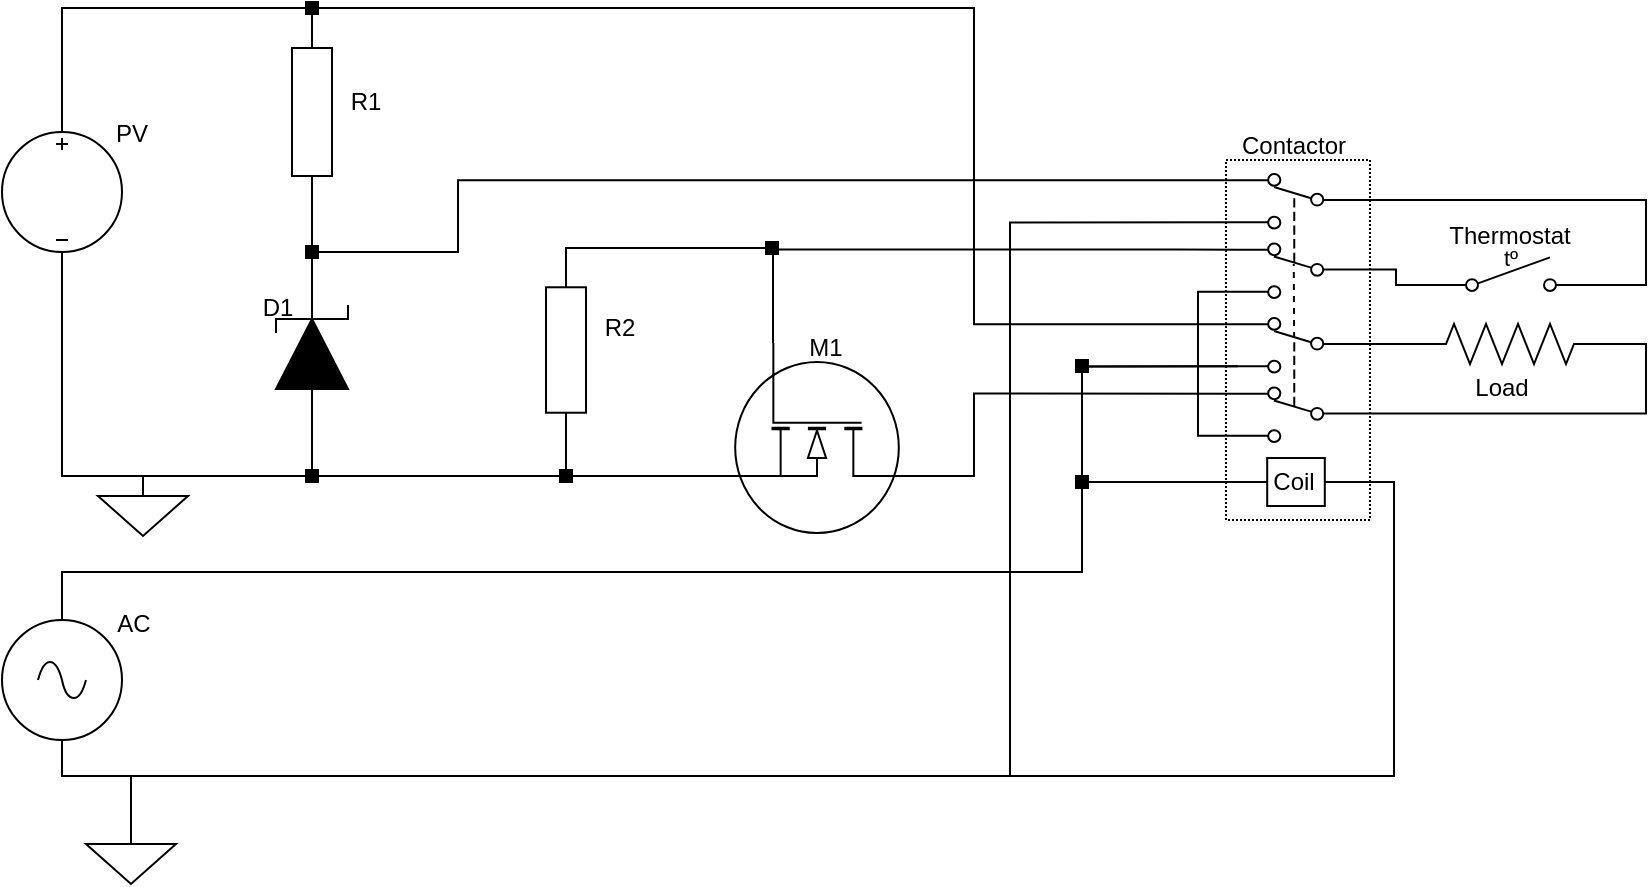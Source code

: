 <mxfile version="20.3.7" type="github">
  <diagram name="Page-1" id="7e0a89b8-554c-2b80-1dc8-d5c74ca68de4">
    <mxGraphModel dx="1422" dy="766" grid="1" gridSize="6" guides="1" tooltips="1" connect="1" arrows="1" fold="1" page="1" pageScale="1" pageWidth="1100" pageHeight="850" background="none" math="0" shadow="0">
      <root>
        <mxCell id="0" />
        <mxCell id="1" parent="0" />
        <mxCell id="B-WgJyLfi245DJp-j256-12" value="" style="rounded=0;whiteSpace=wrap;html=1;dashed=1;dashPattern=1 1;" parent="1" vertex="1">
          <mxGeometry x="708" y="172" width="72" height="180" as="geometry" />
        </mxCell>
        <mxCell id="gZlIewE0345WR6L54zIT-32" style="edgeStyle=orthogonalEdgeStyle;rounded=0;orthogonalLoop=1;jettySize=auto;html=1;exitX=0.5;exitY=1;exitDx=0;exitDy=0;exitPerimeter=0;entryX=0.5;entryY=0;entryDx=0;entryDy=0;entryPerimeter=0;endArrow=none;endFill=0;" parent="1" source="y7XGhdpT8KzlNRmjM2dh-26" target="y7XGhdpT8KzlNRmjM2dh-66" edge="1">
          <mxGeometry relative="1" as="geometry">
            <Array as="points">
              <mxPoint x="126" y="480" />
              <mxPoint x="161" y="480" />
            </Array>
          </mxGeometry>
        </mxCell>
        <mxCell id="gZlIewE0345WR6L54zIT-33" style="edgeStyle=orthogonalEdgeStyle;rounded=0;orthogonalLoop=1;jettySize=auto;html=1;exitX=0.5;exitY=0;exitDx=0;exitDy=0;exitPerimeter=0;entryX=1;entryY=0.61;entryDx=0;entryDy=0;endArrow=none;endFill=0;" parent="1" source="y7XGhdpT8KzlNRmjM2dh-26" target="gZlIewE0345WR6L54zIT-18" edge="1">
          <mxGeometry relative="1" as="geometry">
            <Array as="points">
              <mxPoint x="126" y="378" />
              <mxPoint x="636" y="378" />
              <mxPoint x="636" y="275" />
            </Array>
          </mxGeometry>
        </mxCell>
        <mxCell id="y7XGhdpT8KzlNRmjM2dh-26" value="" style="pointerEvents=1;verticalLabelPosition=bottom;shadow=0;dashed=0;align=center;html=1;verticalAlign=top;shape=mxgraph.electrical.signal_sources.source;aspect=fixed;points=[[0.5,0,0],[1,0.5,0],[0.5,1,0],[0,0.5,0]];elSignalType=ac;" parent="1" vertex="1">
          <mxGeometry x="96" y="402" width="60" height="60" as="geometry" />
        </mxCell>
        <mxCell id="y7XGhdpT8KzlNRmjM2dh-37" style="edgeStyle=orthogonalEdgeStyle;rounded=0;orthogonalLoop=1;jettySize=auto;html=1;entryX=0.5;entryY=0;entryDx=0;entryDy=0;entryPerimeter=0;endArrow=none;endFill=0;" parent="1" source="y7XGhdpT8KzlNRmjM2dh-27" target="y7XGhdpT8KzlNRmjM2dh-36" edge="1">
          <mxGeometry relative="1" as="geometry">
            <Array as="points">
              <mxPoint x="126" y="330" />
            </Array>
          </mxGeometry>
        </mxCell>
        <mxCell id="y7XGhdpT8KzlNRmjM2dh-27" value="" style="pointerEvents=1;verticalLabelPosition=bottom;shadow=0;dashed=0;align=center;html=1;verticalAlign=top;shape=mxgraph.electrical.signal_sources.source;aspect=fixed;points=[[0.5,0,0],[1,0.5,0],[0.5,1,0],[0,0.5,0]];elSignalType=dc3;" parent="1" vertex="1">
          <mxGeometry x="96" y="158" width="60" height="60" as="geometry" />
        </mxCell>
        <mxCell id="gZlIewE0345WR6L54zIT-2" style="edgeStyle=orthogonalEdgeStyle;rounded=0;orthogonalLoop=1;jettySize=auto;html=1;exitX=0.7;exitY=1;exitDx=0;exitDy=0;exitPerimeter=0;entryX=1;entryY=0.5;entryDx=0;entryDy=0;entryPerimeter=0;endArrow=none;endFill=0;" parent="1" source="y7XGhdpT8KzlNRmjM2dh-28" target="y7XGhdpT8KzlNRmjM2dh-31" edge="1">
          <mxGeometry relative="1" as="geometry">
            <Array as="points">
              <mxPoint x="378" y="330" />
            </Array>
          </mxGeometry>
        </mxCell>
        <mxCell id="eO766DsV-XlhexN8wjzY-2" style="edgeStyle=orthogonalEdgeStyle;rounded=0;orthogonalLoop=1;jettySize=auto;html=1;exitX=0;exitY=0.72;exitDx=0;exitDy=0;exitPerimeter=0;entryX=0;entryY=0.5;entryDx=0;entryDy=0;entryPerimeter=0;endArrow=none;endFill=0;" parent="1" source="y7XGhdpT8KzlNRmjM2dh-28" target="y7XGhdpT8KzlNRmjM2dh-31" edge="1">
          <mxGeometry relative="1" as="geometry">
            <Array as="points">
              <mxPoint x="482" y="216" />
              <mxPoint x="378" y="216" />
            </Array>
          </mxGeometry>
        </mxCell>
        <mxCell id="eO766DsV-XlhexN8wjzY-3" style="edgeStyle=orthogonalEdgeStyle;rounded=0;orthogonalLoop=1;jettySize=auto;html=1;exitX=0.7;exitY=0;exitDx=0;exitDy=0;exitPerimeter=0;entryX=1;entryY=0.39;entryDx=0;entryDy=0;endArrow=none;endFill=0;" parent="1" source="y7XGhdpT8KzlNRmjM2dh-28" target="gZlIewE0345WR6L54zIT-18" edge="1">
          <mxGeometry relative="1" as="geometry">
            <Array as="points">
              <mxPoint x="582" y="330" />
              <mxPoint x="582" y="289" />
            </Array>
          </mxGeometry>
        </mxCell>
        <mxCell id="y7XGhdpT8KzlNRmjM2dh-28" value="" style="verticalLabelPosition=bottom;shadow=0;dashed=0;align=center;html=1;verticalAlign=top;shape=mxgraph.electrical.mosfets1.mosfet_ic_n;rotation=90;" parent="1" vertex="1">
          <mxGeometry x="456" y="261" width="95" height="100" as="geometry" />
        </mxCell>
        <mxCell id="y7XGhdpT8KzlNRmjM2dh-44" style="edgeStyle=none;rounded=0;orthogonalLoop=1;jettySize=auto;html=1;exitX=1;exitY=0.5;exitDx=0;exitDy=0;exitPerimeter=0;entryX=1;entryY=0.5;entryDx=0;entryDy=0;entryPerimeter=0;endArrow=none;endFill=0;" parent="1" source="y7XGhdpT8KzlNRmjM2dh-30" target="y7XGhdpT8KzlNRmjM2dh-32" edge="1">
          <mxGeometry relative="1" as="geometry" />
        </mxCell>
        <mxCell id="y7XGhdpT8KzlNRmjM2dh-56" style="edgeStyle=orthogonalEdgeStyle;rounded=0;orthogonalLoop=1;jettySize=auto;html=1;entryX=0.5;entryY=0;entryDx=0;entryDy=0;entryPerimeter=0;endArrow=none;endFill=0;" parent="1" source="y7XGhdpT8KzlNRmjM2dh-30" target="y7XGhdpT8KzlNRmjM2dh-27" edge="1">
          <mxGeometry relative="1" as="geometry">
            <Array as="points">
              <mxPoint x="251" y="96" />
              <mxPoint x="126" y="96" />
            </Array>
          </mxGeometry>
        </mxCell>
        <mxCell id="y7XGhdpT8KzlNRmjM2dh-30" value="" style="pointerEvents=1;verticalLabelPosition=bottom;shadow=0;dashed=0;align=center;html=1;verticalAlign=top;shape=mxgraph.electrical.resistors.resistor_1;rotation=90;" parent="1" vertex="1">
          <mxGeometry x="201" y="138" width="100" height="20" as="geometry" />
        </mxCell>
        <mxCell id="gZlIewE0345WR6L54zIT-3" style="edgeStyle=orthogonalEdgeStyle;rounded=0;orthogonalLoop=1;jettySize=auto;html=1;exitX=1;exitY=0.5;exitDx=0;exitDy=0;exitPerimeter=0;entryX=0.5;entryY=0;entryDx=0;entryDy=0;entryPerimeter=0;endArrow=none;endFill=0;" parent="1" source="y7XGhdpT8KzlNRmjM2dh-31" target="y7XGhdpT8KzlNRmjM2dh-36" edge="1">
          <mxGeometry relative="1" as="geometry">
            <Array as="points">
              <mxPoint x="378" y="330" />
            </Array>
          </mxGeometry>
        </mxCell>
        <mxCell id="y7XGhdpT8KzlNRmjM2dh-31" value="" style="pointerEvents=1;verticalLabelPosition=bottom;shadow=0;dashed=0;align=center;html=1;verticalAlign=top;shape=mxgraph.electrical.resistors.resistor_1;rotation=90;" parent="1" vertex="1">
          <mxGeometry x="329" y="257" width="98" height="20" as="geometry" />
        </mxCell>
        <mxCell id="y7XGhdpT8KzlNRmjM2dh-39" style="edgeStyle=orthogonalEdgeStyle;rounded=0;orthogonalLoop=1;jettySize=auto;html=1;exitX=0;exitY=0.5;exitDx=0;exitDy=0;exitPerimeter=0;entryX=0.5;entryY=0;entryDx=0;entryDy=0;entryPerimeter=0;endArrow=none;endFill=0;" parent="1" source="y7XGhdpT8KzlNRmjM2dh-32" target="y7XGhdpT8KzlNRmjM2dh-36" edge="1">
          <mxGeometry relative="1" as="geometry">
            <Array as="points">
              <mxPoint x="251" y="330" />
            </Array>
          </mxGeometry>
        </mxCell>
        <mxCell id="y7XGhdpT8KzlNRmjM2dh-32" value="" style="pointerEvents=1;fillColor=strokeColor;verticalLabelPosition=bottom;shadow=0;dashed=0;align=center;html=1;verticalAlign=top;shape=mxgraph.electrical.diodes.zener_diode_1;rotation=-90;" parent="1" vertex="1">
          <mxGeometry x="216" y="251" width="70" height="36" as="geometry" />
        </mxCell>
        <mxCell id="B-WgJyLfi245DJp-j256-7" style="edgeStyle=orthogonalEdgeStyle;rounded=0;jumpStyle=sharp;jumpSize=50;orthogonalLoop=1;jettySize=auto;html=1;exitX=1;exitY=0.5;exitDx=0;exitDy=0;exitPerimeter=0;entryX=0;entryY=0.79;entryDx=0;entryDy=0;strokeWidth=1;endArrow=none;endFill=0;startSize=24;endSize=28;targetPerimeterSpacing=32;" parent="1" source="y7XGhdpT8KzlNRmjM2dh-34" target="gZlIewE0345WR6L54zIT-18" edge="1">
          <mxGeometry relative="1" as="geometry" />
        </mxCell>
        <mxCell id="B-WgJyLfi245DJp-j256-8" style="edgeStyle=orthogonalEdgeStyle;rounded=0;jumpStyle=sharp;jumpSize=50;orthogonalLoop=1;jettySize=auto;html=1;exitX=0;exitY=0.5;exitDx=0;exitDy=0;exitPerimeter=0;entryX=0;entryY=0.23;entryDx=0;entryDy=0;strokeWidth=1;endArrow=none;endFill=0;startSize=24;endSize=28;targetPerimeterSpacing=32;" parent="1" source="y7XGhdpT8KzlNRmjM2dh-34" target="gZlIewE0345WR6L54zIT-18" edge="1">
          <mxGeometry relative="1" as="geometry">
            <Array as="points">
              <mxPoint x="918" y="264" />
              <mxPoint x="918" y="299" />
            </Array>
          </mxGeometry>
        </mxCell>
        <mxCell id="y7XGhdpT8KzlNRmjM2dh-34" value="" style="pointerEvents=1;verticalLabelPosition=bottom;shadow=0;dashed=0;align=center;html=1;verticalAlign=top;shape=mxgraph.electrical.resistors.resistor_2;rotation=90;direction=south;" parent="1" vertex="1">
          <mxGeometry x="840" y="214" width="20" height="100" as="geometry" />
        </mxCell>
        <mxCell id="y7XGhdpT8KzlNRmjM2dh-36" value="" style="pointerEvents=1;verticalLabelPosition=bottom;shadow=0;dashed=0;align=center;html=1;verticalAlign=top;shape=mxgraph.electrical.signal_sources.signal_ground;" parent="1" vertex="1">
          <mxGeometry x="144" y="330" width="45" height="30" as="geometry" />
        </mxCell>
        <mxCell id="y7XGhdpT8KzlNRmjM2dh-66" value="" style="pointerEvents=1;verticalLabelPosition=bottom;shadow=0;dashed=0;align=center;html=1;verticalAlign=top;shape=mxgraph.electrical.signal_sources.signal_ground;" parent="1" vertex="1">
          <mxGeometry x="138" y="504" width="45" height="30" as="geometry" />
        </mxCell>
        <mxCell id="gZlIewE0345WR6L54zIT-30" style="edgeStyle=orthogonalEdgeStyle;rounded=0;orthogonalLoop=1;jettySize=auto;html=1;exitX=1;exitY=0.95;exitDx=0;exitDy=0;entryX=1;entryY=0.5;entryDx=0;entryDy=0;entryPerimeter=0;endArrow=none;endFill=0;" parent="1" source="gZlIewE0345WR6L54zIT-17" target="y7XGhdpT8KzlNRmjM2dh-30" edge="1">
          <mxGeometry relative="1" as="geometry">
            <Array as="points">
              <mxPoint x="324" y="182" />
              <mxPoint x="324" y="218" />
              <mxPoint x="251" y="218" />
            </Array>
          </mxGeometry>
        </mxCell>
        <mxCell id="gZlIewE0345WR6L54zIT-31" style="edgeStyle=orthogonalEdgeStyle;rounded=0;orthogonalLoop=1;jettySize=auto;html=1;exitX=1;exitY=0.39;exitDx=0;exitDy=0;endArrow=none;endFill=0;" parent="1" source="gZlIewE0345WR6L54zIT-17" target="eO766DsV-XlhexN8wjzY-8" edge="1">
          <mxGeometry relative="1" as="geometry">
            <Array as="points">
              <mxPoint x="684" y="217" />
              <mxPoint x="552" y="216" />
            </Array>
            <mxPoint x="486" y="222" as="targetPoint" />
          </mxGeometry>
        </mxCell>
        <mxCell id="gZlIewE0345WR6L54zIT-41" style="edgeStyle=orthogonalEdgeStyle;rounded=0;orthogonalLoop=1;jettySize=auto;html=1;exitX=1;exitY=0.05;exitDx=0;exitDy=0;entryX=1;entryY=0.05;entryDx=0;entryDy=0;endArrow=none;endFill=0;" parent="1" source="gZlIewE0345WR6L54zIT-17" target="gZlIewE0345WR6L54zIT-18" edge="1">
          <mxGeometry relative="1" as="geometry" />
        </mxCell>
        <mxCell id="gZlIewE0345WR6L54zIT-42" style="edgeStyle=orthogonalEdgeStyle;rounded=0;orthogonalLoop=1;jettySize=auto;html=1;exitX=1;exitY=0.61;exitDx=0;exitDy=0;entryX=0.5;entryY=0;entryDx=0;entryDy=0;entryPerimeter=0;endArrow=none;endFill=0;" parent="1" source="gZlIewE0345WR6L54zIT-17" target="y7XGhdpT8KzlNRmjM2dh-66" edge="1">
          <mxGeometry relative="1" as="geometry">
            <Array as="points">
              <mxPoint x="600" y="203" />
              <mxPoint x="600" y="480" />
              <mxPoint x="161" y="480" />
            </Array>
          </mxGeometry>
        </mxCell>
        <mxCell id="B-WgJyLfi245DJp-j256-9" style="edgeStyle=orthogonalEdgeStyle;rounded=0;jumpStyle=sharp;jumpSize=50;orthogonalLoop=1;jettySize=auto;html=1;exitX=0;exitY=0.79;exitDx=0;exitDy=0;entryX=0.997;entryY=0.859;entryDx=0;entryDy=0;entryPerimeter=0;strokeWidth=1;endArrow=none;endFill=0;startSize=24;endSize=28;targetPerimeterSpacing=32;" parent="1" source="gZlIewE0345WR6L54zIT-17" target="gZlIewE0345WR6L54zIT-21" edge="1">
          <mxGeometry relative="1" as="geometry">
            <Array as="points">
              <mxPoint x="918" y="192" />
              <mxPoint x="918" y="235" />
            </Array>
          </mxGeometry>
        </mxCell>
        <mxCell id="gZlIewE0345WR6L54zIT-17" value="" style="pointerEvents=1;verticalLabelPosition=bottom;shadow=0;dashed=0;align=center;html=1;verticalAlign=top;shape=mxgraph.electrical.electro-mechanical.dpdt3;elSwitchState=2;rotation=-180;" parent="1" vertex="1">
          <mxGeometry x="714" y="179" width="58" height="62" as="geometry" />
        </mxCell>
        <mxCell id="eO766DsV-XlhexN8wjzY-1" style="edgeStyle=orthogonalEdgeStyle;rounded=0;orthogonalLoop=1;jettySize=auto;html=1;exitX=1;exitY=0.95;exitDx=0;exitDy=0;entryX=0.5;entryY=0;entryDx=0;entryDy=0;entryPerimeter=0;endArrow=none;endFill=0;" parent="1" source="gZlIewE0345WR6L54zIT-18" target="y7XGhdpT8KzlNRmjM2dh-27" edge="1">
          <mxGeometry relative="1" as="geometry">
            <Array as="points">
              <mxPoint x="582" y="254" />
              <mxPoint x="582" y="96" />
              <mxPoint x="126" y="96" />
            </Array>
          </mxGeometry>
        </mxCell>
        <mxCell id="gZlIewE0345WR6L54zIT-18" value="" style="pointerEvents=1;verticalLabelPosition=bottom;shadow=0;dashed=0;align=center;html=1;verticalAlign=top;shape=mxgraph.electrical.electro-mechanical.dpdt3;elSwitchState=2;rotation=-180;" parent="1" vertex="1">
          <mxGeometry x="714" y="251" width="58" height="62" as="geometry" />
        </mxCell>
        <mxCell id="gZlIewE0345WR6L54zIT-35" style="edgeStyle=orthogonalEdgeStyle;rounded=0;orthogonalLoop=1;jettySize=auto;html=1;exitX=0.5;exitY=1;exitDx=0;exitDy=0;exitPerimeter=0;entryX=1;entryY=0.61;entryDx=0;entryDy=0;endArrow=none;endFill=0;" parent="1" source="gZlIewE0345WR6L54zIT-20" target="gZlIewE0345WR6L54zIT-18" edge="1">
          <mxGeometry relative="1" as="geometry">
            <Array as="points">
              <mxPoint x="636" y="333" />
              <mxPoint x="636" y="275" />
            </Array>
          </mxGeometry>
        </mxCell>
        <mxCell id="gZlIewE0345WR6L54zIT-40" style="edgeStyle=orthogonalEdgeStyle;rounded=0;orthogonalLoop=1;jettySize=auto;html=1;exitX=0.5;exitY=0;exitDx=0;exitDy=0;exitPerimeter=0;endArrow=none;endFill=0;entryX=0.5;entryY=0;entryDx=0;entryDy=0;entryPerimeter=0;" parent="1" source="gZlIewE0345WR6L54zIT-20" target="y7XGhdpT8KzlNRmjM2dh-66" edge="1">
          <mxGeometry relative="1" as="geometry">
            <mxPoint x="672" y="519" as="targetPoint" />
            <Array as="points">
              <mxPoint x="792" y="333" />
              <mxPoint x="792" y="480" />
              <mxPoint x="161" y="480" />
            </Array>
          </mxGeometry>
        </mxCell>
        <mxCell id="gZlIewE0345WR6L54zIT-20" value="" style="pointerEvents=1;verticalLabelPosition=bottom;shadow=0;dashed=0;align=center;html=1;verticalAlign=top;shape=mxgraph.electrical.electro-mechanical.relay_coil;rotation=90;" parent="1" vertex="1">
          <mxGeometry x="731" y="309" width="24" height="48" as="geometry" />
        </mxCell>
        <mxCell id="B-WgJyLfi245DJp-j256-6" style="edgeStyle=orthogonalEdgeStyle;rounded=0;jumpStyle=sharp;jumpSize=50;orthogonalLoop=1;jettySize=auto;html=1;exitX=0.001;exitY=0.857;exitDx=0;exitDy=0;strokeWidth=1;startSize=24;endSize=28;targetPerimeterSpacing=32;endArrow=none;endFill=0;entryX=0;entryY=0.23;entryDx=0;entryDy=0;exitPerimeter=0;" parent="1" source="gZlIewE0345WR6L54zIT-21" target="gZlIewE0345WR6L54zIT-17" edge="1">
          <mxGeometry relative="1" as="geometry">
            <mxPoint x="792" y="222" as="targetPoint" />
            <Array as="points">
              <mxPoint x="793" y="235" />
              <mxPoint x="793" y="227" />
            </Array>
          </mxGeometry>
        </mxCell>
        <mxCell id="gZlIewE0345WR6L54zIT-21" value="" style="shape=mxgraph.electrical.electro-mechanical.thermostat2;aspect=fixed;elSwitchState=off;rotation=90;direction=north;" parent="1" vertex="1">
          <mxGeometry x="840" y="189.46" width="21" height="75" as="geometry" />
        </mxCell>
        <mxCell id="eO766DsV-XlhexN8wjzY-4" value="" style="rounded=0;whiteSpace=wrap;html=1;fillColor=#000000;" parent="1" vertex="1">
          <mxGeometry x="375" y="327" width="6" height="6" as="geometry" />
        </mxCell>
        <mxCell id="eO766DsV-XlhexN8wjzY-5" value="" style="rounded=0;whiteSpace=wrap;html=1;fillColor=#000000;" parent="1" vertex="1">
          <mxGeometry x="248" y="327" width="6" height="6" as="geometry" />
        </mxCell>
        <mxCell id="eO766DsV-XlhexN8wjzY-7" value="" style="rounded=0;whiteSpace=wrap;html=1;fillColor=#000000;" parent="1" vertex="1">
          <mxGeometry x="248" y="215" width="6" height="6" as="geometry" />
        </mxCell>
        <mxCell id="eO766DsV-XlhexN8wjzY-9" value="" style="rounded=0;whiteSpace=wrap;html=1;fillColor=#000000;" parent="1" vertex="1">
          <mxGeometry x="633" y="330" width="6" height="6" as="geometry" />
        </mxCell>
        <mxCell id="eO766DsV-XlhexN8wjzY-10" value="" style="rounded=0;whiteSpace=wrap;html=1;fillColor=#000000;" parent="1" vertex="1">
          <mxGeometry x="633" y="272" width="6" height="6" as="geometry" />
        </mxCell>
        <mxCell id="eO766DsV-XlhexN8wjzY-11" value="" style="rounded=0;whiteSpace=wrap;html=1;fillColor=#000000;" parent="1" vertex="1">
          <mxGeometry x="248" y="93" width="6" height="6" as="geometry" />
        </mxCell>
        <mxCell id="eO766DsV-XlhexN8wjzY-15" value="PV&lt;span style=&quot;color: rgba(0, 0, 0, 0); font-family: monospace; font-size: 0px; text-align: start;&quot;&gt;%3CmxGraphModel%3E%3Croot%3E%3CmxCell%20id%3D%220%22%2F%3E%3CmxCell%20id%3D%221%22%20parent%3D%220%22%2F%3E%3CmxCell%20id%3D%222%22%20value%3D%22%22%20style%3D%22rounded%3D0%3BwhiteSpace%3Dwrap%3Bhtml%3D1%3BfillColor%3D%23000000%3B%22%20vertex%3D%221%22%20parent%3D%221%22%3E%3CmxGeometry%20x%3D%22771%22%20y%3D%22369%22%20width%3D%226%22%20height%3D%226%22%20as%3D%22geometry%22%2F%3E%3C%2FmxCell%3E%3C%2Froot%3E%3C%2FmxGraphModel%3E&lt;/span&gt;" style="text;html=1;strokeColor=none;fillColor=none;align=center;verticalAlign=middle;whiteSpace=wrap;rounded=0;" parent="1" vertex="1">
          <mxGeometry x="130.5" y="144" width="60" height="30" as="geometry" />
        </mxCell>
        <mxCell id="eO766DsV-XlhexN8wjzY-17" value="R1" style="text;html=1;strokeColor=none;fillColor=none;align=center;verticalAlign=middle;whiteSpace=wrap;rounded=0;" parent="1" vertex="1">
          <mxGeometry x="248" y="127.5" width="60" height="30" as="geometry" />
        </mxCell>
        <mxCell id="eO766DsV-XlhexN8wjzY-19" value="D1" style="text;html=1;strokeColor=none;fillColor=none;align=center;verticalAlign=middle;whiteSpace=wrap;rounded=0;" parent="1" vertex="1">
          <mxGeometry x="204" y="231" width="60" height="30" as="geometry" />
        </mxCell>
        <mxCell id="eO766DsV-XlhexN8wjzY-21" value="M1" style="text;html=1;strokeColor=none;fillColor=none;align=center;verticalAlign=middle;whiteSpace=wrap;rounded=0;" parent="1" vertex="1">
          <mxGeometry x="477.5" y="251" width="60" height="30" as="geometry" />
        </mxCell>
        <mxCell id="eO766DsV-XlhexN8wjzY-22" value="Contactor" style="text;html=1;strokeColor=none;fillColor=none;align=center;verticalAlign=middle;whiteSpace=wrap;rounded=0;" parent="1" vertex="1">
          <mxGeometry x="712" y="150" width="60" height="30" as="geometry" />
        </mxCell>
        <mxCell id="eO766DsV-XlhexN8wjzY-23" value="Thermostat" style="text;html=1;strokeColor=none;fillColor=none;align=center;verticalAlign=middle;whiteSpace=wrap;rounded=0;" parent="1" vertex="1">
          <mxGeometry x="820" y="195" width="60" height="30" as="geometry" />
        </mxCell>
        <mxCell id="eO766DsV-XlhexN8wjzY-25" value="Load" style="text;html=1;strokeColor=none;fillColor=none;align=center;verticalAlign=middle;whiteSpace=wrap;rounded=0;" parent="1" vertex="1">
          <mxGeometry x="816" y="270.5" width="60" height="30" as="geometry" />
        </mxCell>
        <mxCell id="eO766DsV-XlhexN8wjzY-27" value="Coil" style="text;html=1;strokeColor=none;fillColor=none;align=center;verticalAlign=middle;whiteSpace=wrap;rounded=0;" parent="1" vertex="1">
          <mxGeometry x="712" y="318" width="60" height="30" as="geometry" />
        </mxCell>
        <mxCell id="eO766DsV-XlhexN8wjzY-29" value="R2" style="text;html=1;strokeColor=none;fillColor=none;align=center;verticalAlign=middle;whiteSpace=wrap;rounded=0;" parent="1" vertex="1">
          <mxGeometry x="375" y="240.5" width="60" height="30" as="geometry" />
        </mxCell>
        <mxCell id="eO766DsV-XlhexN8wjzY-31" value="AC" style="text;html=1;strokeColor=none;fillColor=none;align=center;verticalAlign=middle;whiteSpace=wrap;rounded=0;" parent="1" vertex="1">
          <mxGeometry x="132" y="388.5" width="60" height="30" as="geometry" />
        </mxCell>
        <mxCell id="B-WgJyLfi245DJp-j256-2" value="" style="endArrow=none;html=1;rounded=0;exitX=0.497;exitY=0.826;exitDx=0;exitDy=0;exitPerimeter=0;jumpSize=50;jumpStyle=sharp;endSize=28;startSize=24;strokeWidth=1;targetPerimeterSpacing=32;dashed=1;" parent="1" edge="1">
          <mxGeometry width="50" height="50" relative="1" as="geometry">
            <mxPoint x="742.064" y="260.998" as="sourcePoint" />
            <mxPoint x="741.88" y="224" as="targetPoint" />
          </mxGeometry>
        </mxCell>
        <mxCell id="eO766DsV-XlhexN8wjzY-8" value="" style="rounded=0;whiteSpace=wrap;html=1;fillColor=#000000;" parent="1" vertex="1">
          <mxGeometry x="478" y="213" width="6" height="6" as="geometry" />
        </mxCell>
      </root>
    </mxGraphModel>
  </diagram>
</mxfile>
